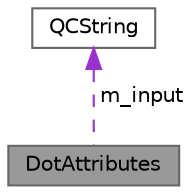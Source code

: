 digraph "DotAttributes"
{
 // INTERACTIVE_SVG=YES
 // LATEX_PDF_SIZE
  bgcolor="transparent";
  edge [fontname=Helvetica,fontsize=10,labelfontname=Helvetica,labelfontsize=10];
  node [fontname=Helvetica,fontsize=10,shape=box,height=0.2,width=0.4];
  Node1 [label="DotAttributes",height=0.2,width=0.4,color="gray40", fillcolor="grey60", style="filled", fontcolor="black",tooltip="Class representing an attribute list of a dot graph object."];
  Node2 -> Node1 [dir="back",color="darkorchid3",style="dashed",label=" m_input" ];
  Node2 [label="QCString",height=0.2,width=0.4,color="gray40", fillcolor="white", style="filled",URL="$d9/d45/class_q_c_string.html",tooltip="This is an alternative implementation of QCString."];
}
